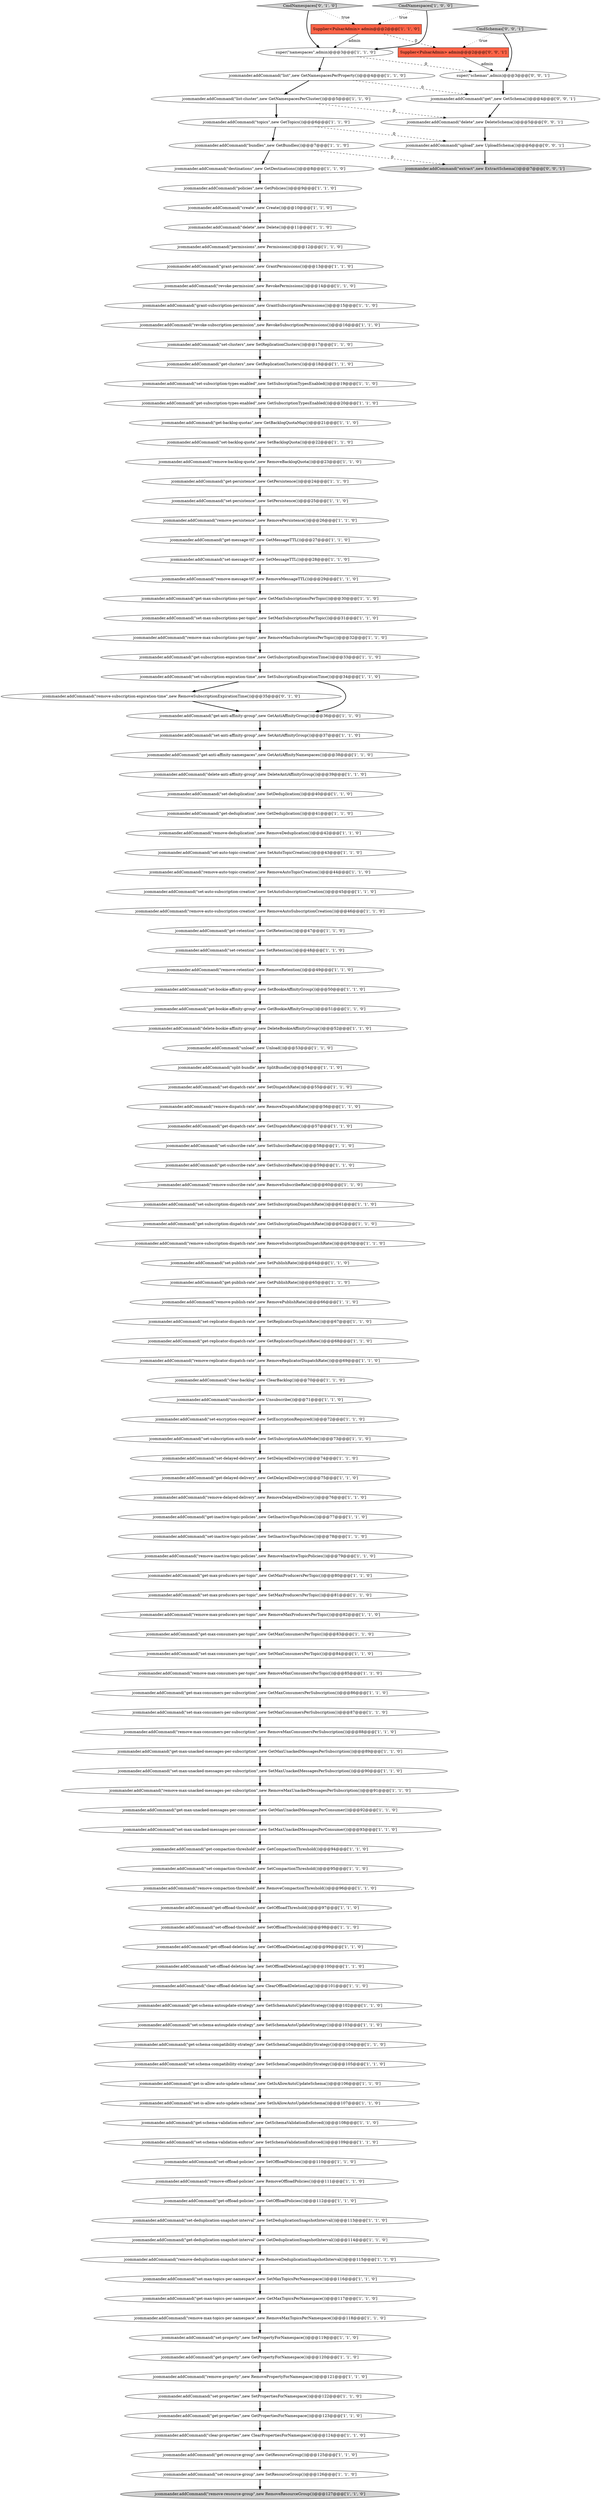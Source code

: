 digraph {
90 [style = filled, label = "jcommander.addCommand(\"set-backlog-quota\",new SetBacklogQuota())@@@22@@@['1', '1', '0']", fillcolor = white, shape = ellipse image = "AAA0AAABBB1BBB"];
70 [style = filled, label = "jcommander.addCommand(\"get-subscription-dispatch-rate\",new GetSubscriptionDispatchRate())@@@62@@@['1', '1', '0']", fillcolor = white, shape = ellipse image = "AAA0AAABBB1BBB"];
81 [style = filled, label = "jcommander.addCommand(\"get-subscription-types-enabled\",new GetSubscriptionTypesEnabled())@@@20@@@['1', '1', '0']", fillcolor = white, shape = ellipse image = "AAA0AAABBB1BBB"];
26 [style = filled, label = "jcommander.addCommand(\"remove-subscribe-rate\",new RemoveSubscribeRate())@@@60@@@['1', '1', '0']", fillcolor = white, shape = ellipse image = "AAA0AAABBB1BBB"];
130 [style = filled, label = "super(\"schemas\",admin)@@@3@@@['0', '0', '1']", fillcolor = white, shape = ellipse image = "AAA0AAABBB3BBB"];
57 [style = filled, label = "jcommander.addCommand(\"get-publish-rate\",new GetPublishRate())@@@65@@@['1', '1', '0']", fillcolor = white, shape = ellipse image = "AAA0AAABBB1BBB"];
22 [style = filled, label = "jcommander.addCommand(\"grant-subscription-permission\",new GrantSubscriptionPermissions())@@@15@@@['1', '1', '0']", fillcolor = white, shape = ellipse image = "AAA0AAABBB1BBB"];
32 [style = filled, label = "jcommander.addCommand(\"remove-offload-policies\",new RemoveOffloadPolicies())@@@111@@@['1', '1', '0']", fillcolor = white, shape = ellipse image = "AAA0AAABBB1BBB"];
118 [style = filled, label = "jcommander.addCommand(\"remove-retention\",new RemoveRetention())@@@49@@@['1', '1', '0']", fillcolor = white, shape = ellipse image = "AAA0AAABBB1BBB"];
86 [style = filled, label = "jcommander.addCommand(\"get-retention\",new GetRetention())@@@47@@@['1', '1', '0']", fillcolor = white, shape = ellipse image = "AAA0AAABBB1BBB"];
35 [style = filled, label = "jcommander.addCommand(\"get-max-topics-per-namespace\",new GetMaxTopicsPerNamespace())@@@117@@@['1', '1', '0']", fillcolor = white, shape = ellipse image = "AAA0AAABBB1BBB"];
29 [style = filled, label = "jcommander.addCommand(\"get-max-consumers-per-topic\",new GetMaxConsumersPerTopic())@@@83@@@['1', '1', '0']", fillcolor = white, shape = ellipse image = "AAA0AAABBB1BBB"];
38 [style = filled, label = "jcommander.addCommand(\"set-offload-threshold\",new SetOffloadThreshold())@@@98@@@['1', '1', '0']", fillcolor = white, shape = ellipse image = "AAA0AAABBB1BBB"];
19 [style = filled, label = "jcommander.addCommand(\"set-inactive-topic-policies\",new SetInactiveTopicPolicies())@@@78@@@['1', '1', '0']", fillcolor = white, shape = ellipse image = "AAA0AAABBB1BBB"];
129 [style = filled, label = "CmdSchemas['0', '0', '1']", fillcolor = lightgray, shape = diamond image = "AAA0AAABBB3BBB"];
37 [style = filled, label = "jcommander.addCommand(\"create\",new Create())@@@10@@@['1', '1', '0']", fillcolor = white, shape = ellipse image = "AAA0AAABBB1BBB"];
72 [style = filled, label = "jcommander.addCommand(\"set-max-topics-per-namespace\",new SetMaxTopicsPerNamespace())@@@116@@@['1', '1', '0']", fillcolor = white, shape = ellipse image = "AAA0AAABBB1BBB"];
65 [style = filled, label = "jcommander.addCommand(\"get-max-unacked-messages-per-subscription\",new GetMaxUnackedMessagesPerSubscription())@@@89@@@['1', '1', '0']", fillcolor = white, shape = ellipse image = "AAA0AAABBB1BBB"];
78 [style = filled, label = "jcommander.addCommand(\"remove-inactive-topic-policies\",new RemoveInactiveTopicPolicies())@@@79@@@['1', '1', '0']", fillcolor = white, shape = ellipse image = "AAA0AAABBB1BBB"];
16 [style = filled, label = "jcommander.addCommand(\"destinations\",new GetDestinations())@@@8@@@['1', '1', '0']", fillcolor = white, shape = ellipse image = "AAA0AAABBB1BBB"];
23 [style = filled, label = "jcommander.addCommand(\"get-properties\",new GetPropertiesForNamespace())@@@123@@@['1', '1', '0']", fillcolor = white, shape = ellipse image = "AAA0AAABBB1BBB"];
3 [style = filled, label = "jcommander.addCommand(\"set-max-producers-per-topic\",new SetMaxProducersPerTopic())@@@81@@@['1', '1', '0']", fillcolor = white, shape = ellipse image = "AAA0AAABBB1BBB"];
96 [style = filled, label = "jcommander.addCommand(\"set-dispatch-rate\",new SetDispatchRate())@@@55@@@['1', '1', '0']", fillcolor = white, shape = ellipse image = "AAA0AAABBB1BBB"];
106 [style = filled, label = "jcommander.addCommand(\"list\",new GetNamespacesPerProperty())@@@4@@@['1', '1', '0']", fillcolor = white, shape = ellipse image = "AAA0AAABBB1BBB"];
42 [style = filled, label = "jcommander.addCommand(\"set-max-consumers-per-subscription\",new SetMaxConsumersPerSubscription())@@@87@@@['1', '1', '0']", fillcolor = white, shape = ellipse image = "AAA0AAABBB1BBB"];
115 [style = filled, label = "jcommander.addCommand(\"set-properties\",new SetPropertiesForNamespace())@@@122@@@['1', '1', '0']", fillcolor = white, shape = ellipse image = "AAA0AAABBB1BBB"];
12 [style = filled, label = "jcommander.addCommand(\"get-schema-compatibility-strategy\",new GetSchemaCompatibilityStrategy())@@@104@@@['1', '1', '0']", fillcolor = white, shape = ellipse image = "AAA0AAABBB1BBB"];
73 [style = filled, label = "jcommander.addCommand(\"set-bookie-affinity-group\",new SetBookieAffinityGroup())@@@50@@@['1', '1', '0']", fillcolor = white, shape = ellipse image = "AAA0AAABBB1BBB"];
125 [style = filled, label = "jcommander.addCommand(\"set-offload-deletion-lag\",new SetOffloadDeletionLag())@@@100@@@['1', '1', '0']", fillcolor = white, shape = ellipse image = "AAA0AAABBB1BBB"];
76 [style = filled, label = "jcommander.addCommand(\"clear-backlog\",new ClearBacklog())@@@70@@@['1', '1', '0']", fillcolor = white, shape = ellipse image = "AAA0AAABBB1BBB"];
52 [style = filled, label = "jcommander.addCommand(\"remove-max-topics-per-namespace\",new RemoveMaxTopicsPerNamespace())@@@118@@@['1', '1', '0']", fillcolor = white, shape = ellipse image = "AAA0AAABBB1BBB"];
48 [style = filled, label = "jcommander.addCommand(\"set-subscription-auth-mode\",new SetSubscriptionAuthMode())@@@73@@@['1', '1', '0']", fillcolor = white, shape = ellipse image = "AAA0AAABBB1BBB"];
11 [style = filled, label = "jcommander.addCommand(\"get-schema-autoupdate-strategy\",new GetSchemaAutoUpdateStrategy())@@@102@@@['1', '1', '0']", fillcolor = white, shape = ellipse image = "AAA0AAABBB1BBB"];
4 [style = filled, label = "jcommander.addCommand(\"get-compaction-threshold\",new GetCompactionThreshold())@@@94@@@['1', '1', '0']", fillcolor = white, shape = ellipse image = "AAA0AAABBB1BBB"];
27 [style = filled, label = "jcommander.addCommand(\"remove-replicator-dispatch-rate\",new RemoveReplicatorDispatchRate())@@@69@@@['1', '1', '0']", fillcolor = white, shape = ellipse image = "AAA0AAABBB1BBB"];
126 [style = filled, label = "jcommander.addCommand(\"remove-subscription-expiration-time\",new RemoveSubscriptionExpirationTime())@@@35@@@['0', '1', '0']", fillcolor = white, shape = ellipse image = "AAA1AAABBB2BBB"];
100 [style = filled, label = "jcommander.addCommand(\"set-schema-validation-enforce\",new SetSchemaValidationEnforced())@@@109@@@['1', '1', '0']", fillcolor = white, shape = ellipse image = "AAA0AAABBB1BBB"];
127 [style = filled, label = "CmdNamespaces['0', '1', '0']", fillcolor = lightgray, shape = diamond image = "AAA0AAABBB2BBB"];
34 [style = filled, label = "jcommander.addCommand(\"get-max-consumers-per-subscription\",new GetMaxConsumersPerSubscription())@@@86@@@['1', '1', '0']", fillcolor = white, shape = ellipse image = "AAA0AAABBB1BBB"];
94 [style = filled, label = "jcommander.addCommand(\"set-max-subscriptions-per-topic\",new SetMaxSubscriptionsPerTopic())@@@31@@@['1', '1', '0']", fillcolor = white, shape = ellipse image = "AAA0AAABBB1BBB"];
75 [style = filled, label = "jcommander.addCommand(\"delete-bookie-affinity-group\",new DeleteBookieAffinityGroup())@@@52@@@['1', '1', '0']", fillcolor = white, shape = ellipse image = "AAA0AAABBB1BBB"];
120 [style = filled, label = "jcommander.addCommand(\"set-message-ttl\",new SetMessageTTL())@@@28@@@['1', '1', '0']", fillcolor = white, shape = ellipse image = "AAA0AAABBB1BBB"];
101 [style = filled, label = "jcommander.addCommand(\"get-inactive-topic-policies\",new GetInactiveTopicPolicies())@@@77@@@['1', '1', '0']", fillcolor = white, shape = ellipse image = "AAA0AAABBB1BBB"];
108 [style = filled, label = "jcommander.addCommand(\"get-message-ttl\",new GetMessageTTL())@@@27@@@['1', '1', '0']", fillcolor = white, shape = ellipse image = "AAA0AAABBB1BBB"];
17 [style = filled, label = "jcommander.addCommand(\"remove-delayed-delivery\",new RemoveDelayedDelivery())@@@76@@@['1', '1', '0']", fillcolor = white, shape = ellipse image = "AAA0AAABBB1BBB"];
44 [style = filled, label = "jcommander.addCommand(\"remove-persistence\",new RemovePersistence())@@@26@@@['1', '1', '0']", fillcolor = white, shape = ellipse image = "AAA0AAABBB1BBB"];
88 [style = filled, label = "jcommander.addCommand(\"get-dispatch-rate\",new GetDispatchRate())@@@57@@@['1', '1', '0']", fillcolor = white, shape = ellipse image = "AAA0AAABBB1BBB"];
15 [style = filled, label = "jcommander.addCommand(\"remove-property\",new RemovePropertyForNamespace())@@@121@@@['1', '1', '0']", fillcolor = white, shape = ellipse image = "AAA0AAABBB1BBB"];
2 [style = filled, label = "jcommander.addCommand(\"get-property\",new GetPropertyForNamespace())@@@120@@@['1', '1', '0']", fillcolor = white, shape = ellipse image = "AAA0AAABBB1BBB"];
20 [style = filled, label = "jcommander.addCommand(\"get-is-allow-auto-update-schema\",new GetIsAllowAutoUpdateSchema())@@@106@@@['1', '1', '0']", fillcolor = white, shape = ellipse image = "AAA0AAABBB1BBB"];
67 [style = filled, label = "jcommander.addCommand(\"get-max-subscriptions-per-topic\",new GetMaxSubscriptionsPerTopic())@@@30@@@['1', '1', '0']", fillcolor = white, shape = ellipse image = "AAA0AAABBB1BBB"];
24 [style = filled, label = "jcommander.addCommand(\"set-max-consumers-per-topic\",new SetMaxConsumersPerTopic())@@@84@@@['1', '1', '0']", fillcolor = white, shape = ellipse image = "AAA0AAABBB1BBB"];
104 [style = filled, label = "jcommander.addCommand(\"clear-offload-deletion-lag\",new ClearOffloadDeletionLag())@@@101@@@['1', '1', '0']", fillcolor = white, shape = ellipse image = "AAA0AAABBB1BBB"];
83 [style = filled, label = "jcommander.addCommand(\"get-resource-group\",new GetResourceGroup())@@@125@@@['1', '1', '0']", fillcolor = white, shape = ellipse image = "AAA0AAABBB1BBB"];
107 [style = filled, label = "jcommander.addCommand(\"set-compaction-threshold\",new SetCompactionThreshold())@@@95@@@['1', '1', '0']", fillcolor = white, shape = ellipse image = "AAA0AAABBB1BBB"];
85 [style = filled, label = "super(\"namespaces\",admin)@@@3@@@['1', '1', '0']", fillcolor = white, shape = ellipse image = "AAA0AAABBB1BBB"];
113 [style = filled, label = "jcommander.addCommand(\"unsubscribe\",new Unsubscribe())@@@71@@@['1', '1', '0']", fillcolor = white, shape = ellipse image = "AAA0AAABBB1BBB"];
119 [style = filled, label = "jcommander.addCommand(\"get-replicator-dispatch-rate\",new GetReplicatorDispatchRate())@@@68@@@['1', '1', '0']", fillcolor = white, shape = ellipse image = "AAA0AAABBB1BBB"];
112 [style = filled, label = "jcommander.addCommand(\"remove-auto-subscription-creation\",new RemoveAutoSubscriptionCreation())@@@46@@@['1', '1', '0']", fillcolor = white, shape = ellipse image = "AAA0AAABBB1BBB"];
41 [style = filled, label = "jcommander.addCommand(\"remove-dispatch-rate\",new RemoveDispatchRate())@@@56@@@['1', '1', '0']", fillcolor = white, shape = ellipse image = "AAA0AAABBB1BBB"];
97 [style = filled, label = "jcommander.addCommand(\"set-offload-policies\",new SetOffloadPolicies())@@@110@@@['1', '1', '0']", fillcolor = white, shape = ellipse image = "AAA0AAABBB1BBB"];
116 [style = filled, label = "jcommander.addCommand(\"policies\",new GetPolicies())@@@9@@@['1', '1', '0']", fillcolor = white, shape = ellipse image = "AAA0AAABBB1BBB"];
56 [style = filled, label = "jcommander.addCommand(\"remove-deduplication\",new RemoveDeduplication())@@@42@@@['1', '1', '0']", fillcolor = white, shape = ellipse image = "AAA0AAABBB1BBB"];
82 [style = filled, label = "jcommander.addCommand(\"set-subscription-dispatch-rate\",new SetSubscriptionDispatchRate())@@@61@@@['1', '1', '0']", fillcolor = white, shape = ellipse image = "AAA0AAABBB1BBB"];
7 [style = filled, label = "jcommander.addCommand(\"remove-deduplication-snapshot-interval\",new RemoveDeduplicationSnapshotInterval())@@@115@@@['1', '1', '0']", fillcolor = white, shape = ellipse image = "AAA0AAABBB1BBB"];
110 [style = filled, label = "jcommander.addCommand(\"remove-compaction-threshold\",new RemoveCompactionThreshold())@@@96@@@['1', '1', '0']", fillcolor = white, shape = ellipse image = "AAA0AAABBB1BBB"];
45 [style = filled, label = "jcommander.addCommand(\"get-persistence\",new GetPersistence())@@@24@@@['1', '1', '0']", fillcolor = white, shape = ellipse image = "AAA0AAABBB1BBB"];
66 [style = filled, label = "jcommander.addCommand(\"get-offload-deletion-lag\",new GetOffloadDeletionLag())@@@99@@@['1', '1', '0']", fillcolor = white, shape = ellipse image = "AAA0AAABBB1BBB"];
40 [style = filled, label = "jcommander.addCommand(\"set-publish-rate\",new SetPublishRate())@@@64@@@['1', '1', '0']", fillcolor = white, shape = ellipse image = "AAA0AAABBB1BBB"];
50 [style = filled, label = "jcommander.addCommand(\"remove-max-producers-per-topic\",new RemoveMaxProducersPerTopic())@@@82@@@['1', '1', '0']", fillcolor = white, shape = ellipse image = "AAA0AAABBB1BBB"];
30 [style = filled, label = "jcommander.addCommand(\"remove-publish-rate\",new RemovePublishRate())@@@66@@@['1', '1', '0']", fillcolor = white, shape = ellipse image = "AAA0AAABBB1BBB"];
5 [style = filled, label = "jcommander.addCommand(\"remove-subscription-dispatch-rate\",new RemoveSubscriptionDispatchRate())@@@63@@@['1', '1', '0']", fillcolor = white, shape = ellipse image = "AAA0AAABBB1BBB"];
84 [style = filled, label = "jcommander.addCommand(\"set-schema-autoupdate-strategy\",new SetSchemaAutoUpdateStrategy())@@@103@@@['1', '1', '0']", fillcolor = white, shape = ellipse image = "AAA0AAABBB1BBB"];
14 [style = filled, label = "jcommander.addCommand(\"topics\",new GetTopics())@@@6@@@['1', '1', '0']", fillcolor = white, shape = ellipse image = "AAA0AAABBB1BBB"];
49 [style = filled, label = "Supplier<PulsarAdmin> admin@@@2@@@['1', '1', '0']", fillcolor = tomato, shape = box image = "AAA0AAABBB1BBB"];
55 [style = filled, label = "jcommander.addCommand(\"set-max-unacked-messages-per-consumer\",new SetMaxUnackedMessagesPerConsumer())@@@93@@@['1', '1', '0']", fillcolor = white, shape = ellipse image = "AAA0AAABBB1BBB"];
25 [style = filled, label = "jcommander.addCommand(\"set-clusters\",new SetReplicationClusters())@@@17@@@['1', '1', '0']", fillcolor = white, shape = ellipse image = "AAA0AAABBB1BBB"];
103 [style = filled, label = "jcommander.addCommand(\"set-deduplication-snapshot-interval\",new SetDeduplicationSnapshotInterval())@@@113@@@['1', '1', '0']", fillcolor = white, shape = ellipse image = "AAA0AAABBB1BBB"];
33 [style = filled, label = "jcommander.addCommand(\"remove-message-ttl\",new RemoveMessageTTL())@@@29@@@['1', '1', '0']", fillcolor = white, shape = ellipse image = "AAA0AAABBB1BBB"];
133 [style = filled, label = "jcommander.addCommand(\"extract\",new ExtractSchema())@@@7@@@['0', '0', '1']", fillcolor = lightgray, shape = ellipse image = "AAA0AAABBB3BBB"];
121 [style = filled, label = "jcommander.addCommand(\"set-subscription-types-enabled\",new SetSubscriptionTypesEnabled())@@@19@@@['1', '1', '0']", fillcolor = white, shape = ellipse image = "AAA0AAABBB1BBB"];
99 [style = filled, label = "jcommander.addCommand(\"get-anti-affinity-namespaces\",new GetAntiAffinityNamespaces())@@@38@@@['1', '1', '0']", fillcolor = white, shape = ellipse image = "AAA0AAABBB1BBB"];
68 [style = filled, label = "jcommander.addCommand(\"get-backlog-quotas\",new GetBacklogQuotaMap())@@@21@@@['1', '1', '0']", fillcolor = white, shape = ellipse image = "AAA0AAABBB1BBB"];
13 [style = filled, label = "jcommander.addCommand(\"set-auto-topic-creation\",new SetAutoTopicCreation())@@@43@@@['1', '1', '0']", fillcolor = white, shape = ellipse image = "AAA0AAABBB1BBB"];
63 [style = filled, label = "jcommander.addCommand(\"remove-max-consumers-per-subscription\",new RemoveMaxConsumersPerSubscription())@@@88@@@['1', '1', '0']", fillcolor = white, shape = ellipse image = "AAA0AAABBB1BBB"];
54 [style = filled, label = "jcommander.addCommand(\"get-bookie-affinity-group\",new GetBookieAffinityGroup())@@@51@@@['1', '1', '0']", fillcolor = white, shape = ellipse image = "AAA0AAABBB1BBB"];
87 [style = filled, label = "CmdNamespaces['1', '0', '0']", fillcolor = lightgray, shape = diamond image = "AAA0AAABBB1BBB"];
77 [style = filled, label = "jcommander.addCommand(\"delete\",new Delete())@@@11@@@['1', '1', '0']", fillcolor = white, shape = ellipse image = "AAA0AAABBB1BBB"];
8 [style = filled, label = "jcommander.addCommand(\"remove-max-unacked-messages-per-subscription\",new RemoveMaxUnackedMessagesPerSubscription())@@@91@@@['1', '1', '0']", fillcolor = white, shape = ellipse image = "AAA0AAABBB1BBB"];
21 [style = filled, label = "jcommander.addCommand(\"set-replicator-dispatch-rate\",new SetReplicatorDispatchRate())@@@67@@@['1', '1', '0']", fillcolor = white, shape = ellipse image = "AAA0AAABBB1BBB"];
53 [style = filled, label = "jcommander.addCommand(\"get-max-unacked-messages-per-consumer\",new GetMaxUnackedMessagesPerConsumer())@@@92@@@['1', '1', '0']", fillcolor = white, shape = ellipse image = "AAA0AAABBB1BBB"];
79 [style = filled, label = "jcommander.addCommand(\"set-schema-compatibility-strategy\",new SetSchemaCompatibilityStrategy())@@@105@@@['1', '1', '0']", fillcolor = white, shape = ellipse image = "AAA0AAABBB1BBB"];
111 [style = filled, label = "jcommander.addCommand(\"set-resource-group\",new SetResourceGroup())@@@126@@@['1', '1', '0']", fillcolor = white, shape = ellipse image = "AAA0AAABBB1BBB"];
46 [style = filled, label = "jcommander.addCommand(\"set-deduplication\",new SetDeduplication())@@@40@@@['1', '1', '0']", fillcolor = white, shape = ellipse image = "AAA0AAABBB1BBB"];
92 [style = filled, label = "jcommander.addCommand(\"set-persistence\",new SetPersistence())@@@25@@@['1', '1', '0']", fillcolor = white, shape = ellipse image = "AAA0AAABBB1BBB"];
59 [style = filled, label = "jcommander.addCommand(\"get-subscribe-rate\",new GetSubscribeRate())@@@59@@@['1', '1', '0']", fillcolor = white, shape = ellipse image = "AAA0AAABBB1BBB"];
91 [style = filled, label = "jcommander.addCommand(\"set-retention\",new SetRetention())@@@48@@@['1', '1', '0']", fillcolor = white, shape = ellipse image = "AAA0AAABBB1BBB"];
128 [style = filled, label = "jcommander.addCommand(\"delete\",new DeleteSchema())@@@5@@@['0', '0', '1']", fillcolor = white, shape = ellipse image = "AAA0AAABBB3BBB"];
1 [style = filled, label = "jcommander.addCommand(\"set-max-unacked-messages-per-subscription\",new SetMaxUnackedMessagesPerSubscription())@@@90@@@['1', '1', '0']", fillcolor = white, shape = ellipse image = "AAA0AAABBB1BBB"];
18 [style = filled, label = "jcommander.addCommand(\"delete-anti-affinity-group\",new DeleteAntiAffinityGroup())@@@39@@@['1', '1', '0']", fillcolor = white, shape = ellipse image = "AAA0AAABBB1BBB"];
124 [style = filled, label = "jcommander.addCommand(\"remove-resource-group\",new RemoveResourceGroup())@@@127@@@['1', '1', '0']", fillcolor = lightgray, shape = ellipse image = "AAA0AAABBB1BBB"];
134 [style = filled, label = "jcommander.addCommand(\"get\",new GetSchema())@@@4@@@['0', '0', '1']", fillcolor = white, shape = ellipse image = "AAA0AAABBB3BBB"];
9 [style = filled, label = "jcommander.addCommand(\"set-property\",new SetPropertyForNamespace())@@@119@@@['1', '1', '0']", fillcolor = white, shape = ellipse image = "AAA0AAABBB1BBB"];
122 [style = filled, label = "jcommander.addCommand(\"set-subscription-expiration-time\",new SetSubscriptionExpirationTime())@@@34@@@['1', '1', '0']", fillcolor = white, shape = ellipse image = "AAA0AAABBB1BBB"];
0 [style = filled, label = "jcommander.addCommand(\"get-max-producers-per-topic\",new GetMaxProducersPerTopic())@@@80@@@['1', '1', '0']", fillcolor = white, shape = ellipse image = "AAA0AAABBB1BBB"];
39 [style = filled, label = "jcommander.addCommand(\"get-subscription-expiration-time\",new GetSubscriptionExpirationTime())@@@33@@@['1', '1', '0']", fillcolor = white, shape = ellipse image = "AAA0AAABBB1BBB"];
131 [style = filled, label = "Supplier<PulsarAdmin> admin@@@2@@@['0', '0', '1']", fillcolor = tomato, shape = box image = "AAA0AAABBB3BBB"];
51 [style = filled, label = "jcommander.addCommand(\"get-delayed-delivery\",new GetDelayedDelivery())@@@75@@@['1', '1', '0']", fillcolor = white, shape = ellipse image = "AAA0AAABBB1BBB"];
80 [style = filled, label = "jcommander.addCommand(\"set-is-allow-auto-update-schema\",new SetIsAllowAutoUpdateSchema())@@@107@@@['1', '1', '0']", fillcolor = white, shape = ellipse image = "AAA0AAABBB1BBB"];
69 [style = filled, label = "jcommander.addCommand(\"list-cluster\",new GetNamespacesPerCluster())@@@5@@@['1', '1', '0']", fillcolor = white, shape = ellipse image = "AAA0AAABBB1BBB"];
89 [style = filled, label = "jcommander.addCommand(\"get-offload-policies\",new GetOffloadPolicies())@@@112@@@['1', '1', '0']", fillcolor = white, shape = ellipse image = "AAA0AAABBB1BBB"];
28 [style = filled, label = "jcommander.addCommand(\"remove-backlog-quota\",new RemoveBacklogQuota())@@@23@@@['1', '1', '0']", fillcolor = white, shape = ellipse image = "AAA0AAABBB1BBB"];
58 [style = filled, label = "jcommander.addCommand(\"set-encryption-required\",new SetEncryptionRequired())@@@72@@@['1', '1', '0']", fillcolor = white, shape = ellipse image = "AAA0AAABBB1BBB"];
62 [style = filled, label = "jcommander.addCommand(\"remove-max-subscriptions-per-topic\",new RemoveMaxSubscriptionsPerTopic())@@@32@@@['1', '1', '0']", fillcolor = white, shape = ellipse image = "AAA0AAABBB1BBB"];
10 [style = filled, label = "jcommander.addCommand(\"get-anti-affinity-group\",new GetAntiAffinityGroup())@@@36@@@['1', '1', '0']", fillcolor = white, shape = ellipse image = "AAA0AAABBB1BBB"];
61 [style = filled, label = "jcommander.addCommand(\"bundles\",new GetBundles())@@@7@@@['1', '1', '0']", fillcolor = white, shape = ellipse image = "AAA0AAABBB1BBB"];
43 [style = filled, label = "jcommander.addCommand(\"clear-properties\",new ClearPropertiesForNamespace())@@@124@@@['1', '1', '0']", fillcolor = white, shape = ellipse image = "AAA0AAABBB1BBB"];
93 [style = filled, label = "jcommander.addCommand(\"set-anti-affinity-group\",new SetAntiAffinityGroup())@@@37@@@['1', '1', '0']", fillcolor = white, shape = ellipse image = "AAA0AAABBB1BBB"];
95 [style = filled, label = "jcommander.addCommand(\"set-delayed-delivery\",new SetDelayedDelivery())@@@74@@@['1', '1', '0']", fillcolor = white, shape = ellipse image = "AAA0AAABBB1BBB"];
102 [style = filled, label = "jcommander.addCommand(\"revoke-permission\",new RevokePermissions())@@@14@@@['1', '1', '0']", fillcolor = white, shape = ellipse image = "AAA0AAABBB1BBB"];
117 [style = filled, label = "jcommander.addCommand(\"permissions\",new Permissions())@@@12@@@['1', '1', '0']", fillcolor = white, shape = ellipse image = "AAA0AAABBB1BBB"];
132 [style = filled, label = "jcommander.addCommand(\"upload\",new UploadSchema())@@@6@@@['0', '0', '1']", fillcolor = white, shape = ellipse image = "AAA0AAABBB3BBB"];
109 [style = filled, label = "jcommander.addCommand(\"revoke-subscription-permission\",new RevokeSubscriptionPermissions())@@@16@@@['1', '1', '0']", fillcolor = white, shape = ellipse image = "AAA0AAABBB1BBB"];
6 [style = filled, label = "jcommander.addCommand(\"remove-auto-topic-creation\",new RemoveAutoTopicCreation())@@@44@@@['1', '1', '0']", fillcolor = white, shape = ellipse image = "AAA0AAABBB1BBB"];
31 [style = filled, label = "jcommander.addCommand(\"unload\",new Unload())@@@53@@@['1', '1', '0']", fillcolor = white, shape = ellipse image = "AAA0AAABBB1BBB"];
71 [style = filled, label = "jcommander.addCommand(\"set-auto-subscription-creation\",new SetAutoSubscriptionCreation())@@@45@@@['1', '1', '0']", fillcolor = white, shape = ellipse image = "AAA0AAABBB1BBB"];
105 [style = filled, label = "jcommander.addCommand(\"get-deduplication-snapshot-interval\",new GetDeduplicationSnapshotInterval())@@@114@@@['1', '1', '0']", fillcolor = white, shape = ellipse image = "AAA0AAABBB1BBB"];
64 [style = filled, label = "jcommander.addCommand(\"set-subscribe-rate\",new SetSubscribeRate())@@@58@@@['1', '1', '0']", fillcolor = white, shape = ellipse image = "AAA0AAABBB1BBB"];
114 [style = filled, label = "jcommander.addCommand(\"remove-max-consumers-per-topic\",new RemoveMaxConsumersPerTopic())@@@85@@@['1', '1', '0']", fillcolor = white, shape = ellipse image = "AAA0AAABBB1BBB"];
123 [style = filled, label = "jcommander.addCommand(\"get-offload-threshold\",new GetOffloadThreshold())@@@97@@@['1', '1', '0']", fillcolor = white, shape = ellipse image = "AAA0AAABBB1BBB"];
47 [style = filled, label = "jcommander.addCommand(\"grant-permission\",new GrantPermissions())@@@13@@@['1', '1', '0']", fillcolor = white, shape = ellipse image = "AAA0AAABBB1BBB"];
98 [style = filled, label = "jcommander.addCommand(\"get-clusters\",new GetReplicationClusters())@@@18@@@['1', '1', '0']", fillcolor = white, shape = ellipse image = "AAA0AAABBB1BBB"];
60 [style = filled, label = "jcommander.addCommand(\"get-schema-validation-enforce\",new GetSchemaValidationEnforced())@@@108@@@['1', '1', '0']", fillcolor = white, shape = ellipse image = "AAA0AAABBB1BBB"];
36 [style = filled, label = "jcommander.addCommand(\"split-bundle\",new SplitBundle())@@@54@@@['1', '1', '0']", fillcolor = white, shape = ellipse image = "AAA0AAABBB1BBB"];
74 [style = filled, label = "jcommander.addCommand(\"get-deduplication\",new GetDeduplication())@@@41@@@['1', '1', '0']", fillcolor = white, shape = ellipse image = "AAA0AAABBB1BBB"];
40->57 [style = bold, label=""];
10->93 [style = bold, label=""];
36->96 [style = bold, label=""];
33->67 [style = bold, label=""];
53->55 [style = bold, label=""];
109->25 [style = bold, label=""];
30->21 [style = bold, label=""];
13->6 [style = bold, label=""];
17->101 [style = bold, label=""];
131->130 [style = solid, label="admin"];
114->34 [style = bold, label=""];
111->124 [style = bold, label=""];
74->56 [style = bold, label=""];
46->74 [style = bold, label=""];
105->7 [style = bold, label=""];
81->68 [style = bold, label=""];
76->113 [style = bold, label=""];
60->100 [style = bold, label=""];
19->78 [style = bold, label=""];
84->12 [style = bold, label=""];
49->85 [style = solid, label="admin"];
90->28 [style = bold, label=""];
31->36 [style = bold, label=""];
132->133 [style = bold, label=""];
3->50 [style = bold, label=""];
45->92 [style = bold, label=""];
82->70 [style = bold, label=""];
35->52 [style = bold, label=""];
59->26 [style = bold, label=""];
80->60 [style = bold, label=""];
122->126 [style = bold, label=""];
72->35 [style = bold, label=""];
28->45 [style = bold, label=""];
102->22 [style = bold, label=""];
25->98 [style = bold, label=""];
34->42 [style = bold, label=""];
93->99 [style = bold, label=""];
123->38 [style = bold, label=""];
7->72 [style = bold, label=""];
18->46 [style = bold, label=""];
73->54 [style = bold, label=""];
83->111 [style = bold, label=""];
108->120 [style = bold, label=""];
106->69 [style = bold, label=""];
27->76 [style = bold, label=""];
1->8 [style = bold, label=""];
38->66 [style = bold, label=""];
112->86 [style = bold, label=""];
66->125 [style = bold, label=""];
118->73 [style = bold, label=""];
23->43 [style = bold, label=""];
101->19 [style = bold, label=""];
87->85 [style = bold, label=""];
125->104 [style = bold, label=""];
44->108 [style = bold, label=""];
91->118 [style = bold, label=""];
87->49 [style = dotted, label="true"];
11->84 [style = bold, label=""];
134->128 [style = bold, label=""];
100->97 [style = bold, label=""];
117->47 [style = bold, label=""];
97->32 [style = bold, label=""];
61->16 [style = bold, label=""];
120->33 [style = bold, label=""];
8->53 [style = bold, label=""];
58->48 [style = bold, label=""];
32->89 [style = bold, label=""];
95->51 [style = bold, label=""];
99->18 [style = bold, label=""];
122->10 [style = bold, label=""];
21->119 [style = bold, label=""];
98->121 [style = bold, label=""];
41->88 [style = bold, label=""];
62->39 [style = bold, label=""];
14->132 [style = dashed, label="0"];
79->20 [style = bold, label=""];
65->1 [style = bold, label=""];
88->64 [style = bold, label=""];
20->80 [style = bold, label=""];
0->3 [style = bold, label=""];
68->90 [style = bold, label=""];
119->27 [style = bold, label=""];
56->13 [style = bold, label=""];
70->5 [style = bold, label=""];
104->11 [style = bold, label=""];
22->109 [style = bold, label=""];
130->134 [style = bold, label=""];
16->116 [style = bold, label=""];
71->112 [style = bold, label=""];
50->29 [style = bold, label=""];
43->83 [style = bold, label=""];
121->81 [style = bold, label=""];
115->23 [style = bold, label=""];
110->123 [style = bold, label=""];
57->30 [style = bold, label=""];
12->79 [style = bold, label=""];
94->62 [style = bold, label=""];
37->77 [style = bold, label=""];
6->71 [style = bold, label=""];
127->85 [style = bold, label=""];
92->44 [style = bold, label=""];
52->9 [style = bold, label=""];
86->91 [style = bold, label=""];
5->40 [style = bold, label=""];
75->31 [style = bold, label=""];
96->41 [style = bold, label=""];
64->59 [style = bold, label=""];
51->17 [style = bold, label=""];
39->122 [style = bold, label=""];
9->2 [style = bold, label=""];
128->132 [style = bold, label=""];
15->115 [style = bold, label=""];
48->95 [style = bold, label=""];
24->114 [style = bold, label=""];
129->131 [style = dotted, label="true"];
54->75 [style = bold, label=""];
129->130 [style = bold, label=""];
61->133 [style = dashed, label="0"];
26->82 [style = bold, label=""];
55->4 [style = bold, label=""];
49->131 [style = dashed, label="0"];
89->103 [style = bold, label=""];
127->49 [style = dotted, label="true"];
63->65 [style = bold, label=""];
103->105 [style = bold, label=""];
42->63 [style = bold, label=""];
69->14 [style = bold, label=""];
85->106 [style = bold, label=""];
106->134 [style = dashed, label="0"];
126->10 [style = bold, label=""];
78->0 [style = bold, label=""];
47->102 [style = bold, label=""];
113->58 [style = bold, label=""];
69->128 [style = dashed, label="0"];
4->107 [style = bold, label=""];
67->94 [style = bold, label=""];
29->24 [style = bold, label=""];
85->130 [style = dashed, label="0"];
77->117 [style = bold, label=""];
116->37 [style = bold, label=""];
107->110 [style = bold, label=""];
2->15 [style = bold, label=""];
14->61 [style = bold, label=""];
}
